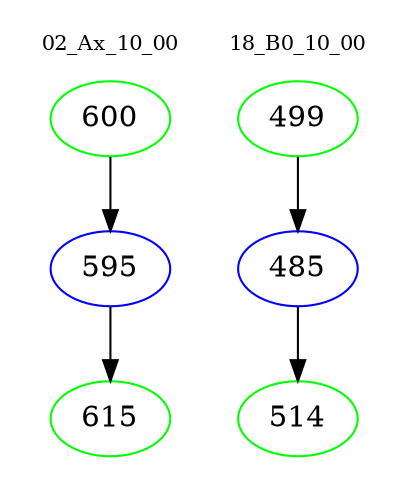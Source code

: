 digraph{
subgraph cluster_0 {
color = white
label = "02_Ax_10_00";
fontsize=10;
T0_600 [label="600", color="green"]
T0_600 -> T0_595 [color="black"]
T0_595 [label="595", color="blue"]
T0_595 -> T0_615 [color="black"]
T0_615 [label="615", color="green"]
}
subgraph cluster_1 {
color = white
label = "18_B0_10_00";
fontsize=10;
T1_499 [label="499", color="green"]
T1_499 -> T1_485 [color="black"]
T1_485 [label="485", color="blue"]
T1_485 -> T1_514 [color="black"]
T1_514 [label="514", color="green"]
}
}
